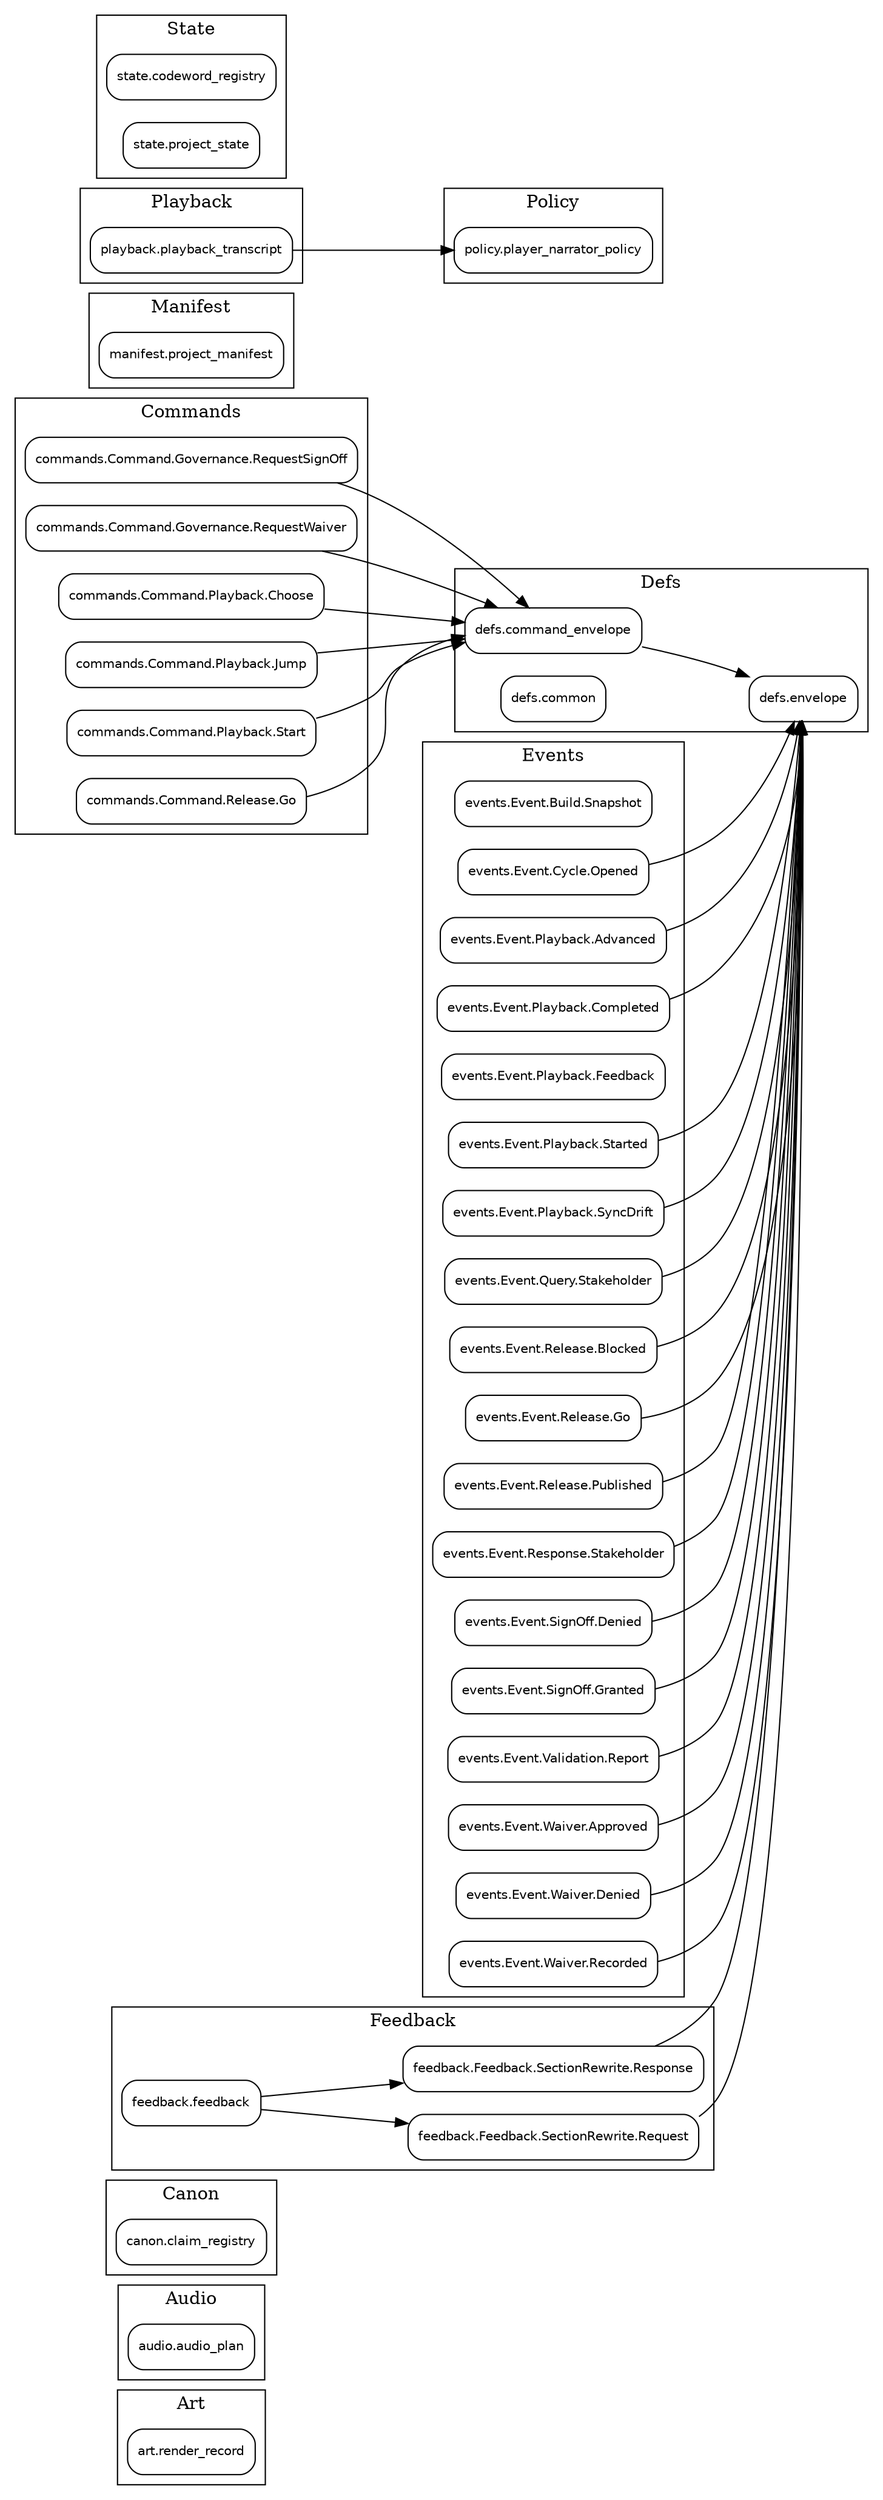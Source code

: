 digraph QuestfoundrySchemas {
  rankdir=LR;
  node [shape=box, style=rounded, fontname="Helvetica", fontsize=10];
  subgraph cluster_art {
    label="Art";
    "art.render_record";
  }
  subgraph cluster_audio {
    label="Audio";
    "audio.audio_plan";
  }
  subgraph cluster_canon {
    label="Canon";
    "canon.claim_registry";
  }
  subgraph cluster_commands {
    label="Commands";
    "commands.Command.Governance.RequestSignOff";
    "commands.Command.Governance.RequestWaiver";
    "commands.Command.Playback.Choose";
    "commands.Command.Playback.Jump";
    "commands.Command.Playback.Start";
    "commands.Command.Release.Go";
  }
  subgraph cluster_defs {
    label="Defs";
    "defs.command_envelope";
    "defs.common";
    "defs.envelope";
  }
  subgraph cluster_events {
    label="Events";
    "events.Event.Build.Snapshot";
    "events.Event.Cycle.Opened";
    "events.Event.Playback.Advanced";
    "events.Event.Playback.Completed";
    "events.Event.Playback.Feedback";
    "events.Event.Playback.Started";
    "events.Event.Playback.SyncDrift";
    "events.Event.Query.Stakeholder";
    "events.Event.Release.Blocked";
    "events.Event.Release.Go";
    "events.Event.Release.Published";
    "events.Event.Response.Stakeholder";
    "events.Event.SignOff.Denied";
    "events.Event.SignOff.Granted";
    "events.Event.Validation.Report";
    "events.Event.Waiver.Approved";
    "events.Event.Waiver.Denied";
    "events.Event.Waiver.Recorded";
  }
  subgraph cluster_feedback {
    label="Feedback";
    "feedback.Feedback.SectionRewrite.Request";
    "feedback.Feedback.SectionRewrite.Response";
    "feedback.feedback";
  }
  subgraph cluster_manifest {
    label="Manifest";
    "manifest.project_manifest";
  }
  subgraph cluster_playback {
    label="Playback";
    "playback.playback_transcript";
  }
  subgraph cluster_policy {
    label="Policy";
    "policy.player_narrator_policy";
  }
  subgraph cluster_state {
    label="State";
    "state.codeword_registry";
    "state.project_state";
  }
  "commands.Command.Governance.RequestSignOff" -> "defs.command_envelope";
  "commands.Command.Governance.RequestWaiver" -> "defs.command_envelope";
  "commands.Command.Playback.Choose" -> "defs.command_envelope";
  "commands.Command.Playback.Jump" -> "defs.command_envelope";
  "commands.Command.Playback.Start" -> "defs.command_envelope";
  "commands.Command.Release.Go" -> "defs.command_envelope";
  "defs.command_envelope" -> "defs.envelope";
  "events.Event.Cycle.Opened" -> "defs.envelope";
  "events.Event.Playback.Advanced" -> "defs.envelope";
  "events.Event.Playback.Completed" -> "defs.envelope";
  "events.Event.Playback.Started" -> "defs.envelope";
  "events.Event.Playback.SyncDrift" -> "defs.envelope";
  "events.Event.Query.Stakeholder" -> "defs.envelope";
  "events.Event.Release.Blocked" -> "defs.envelope";
  "events.Event.Release.Go" -> "defs.envelope";
  "events.Event.Release.Published" -> "defs.envelope";
  "events.Event.Response.Stakeholder" -> "defs.envelope";
  "events.Event.SignOff.Denied" -> "defs.envelope";
  "events.Event.SignOff.Granted" -> "defs.envelope";
  "events.Event.Validation.Report" -> "defs.envelope";
  "events.Event.Waiver.Approved" -> "defs.envelope";
  "events.Event.Waiver.Denied" -> "defs.envelope";
  "events.Event.Waiver.Recorded" -> "defs.envelope";
  "feedback.Feedback.SectionRewrite.Request" -> "defs.envelope";
  "feedback.Feedback.SectionRewrite.Response" -> "defs.envelope";
  "feedback.feedback" -> "feedback.Feedback.SectionRewrite.Request";
  "feedback.feedback" -> "feedback.Feedback.SectionRewrite.Response";
  "playback.playback_transcript" -> "policy.player_narrator_policy";
}
